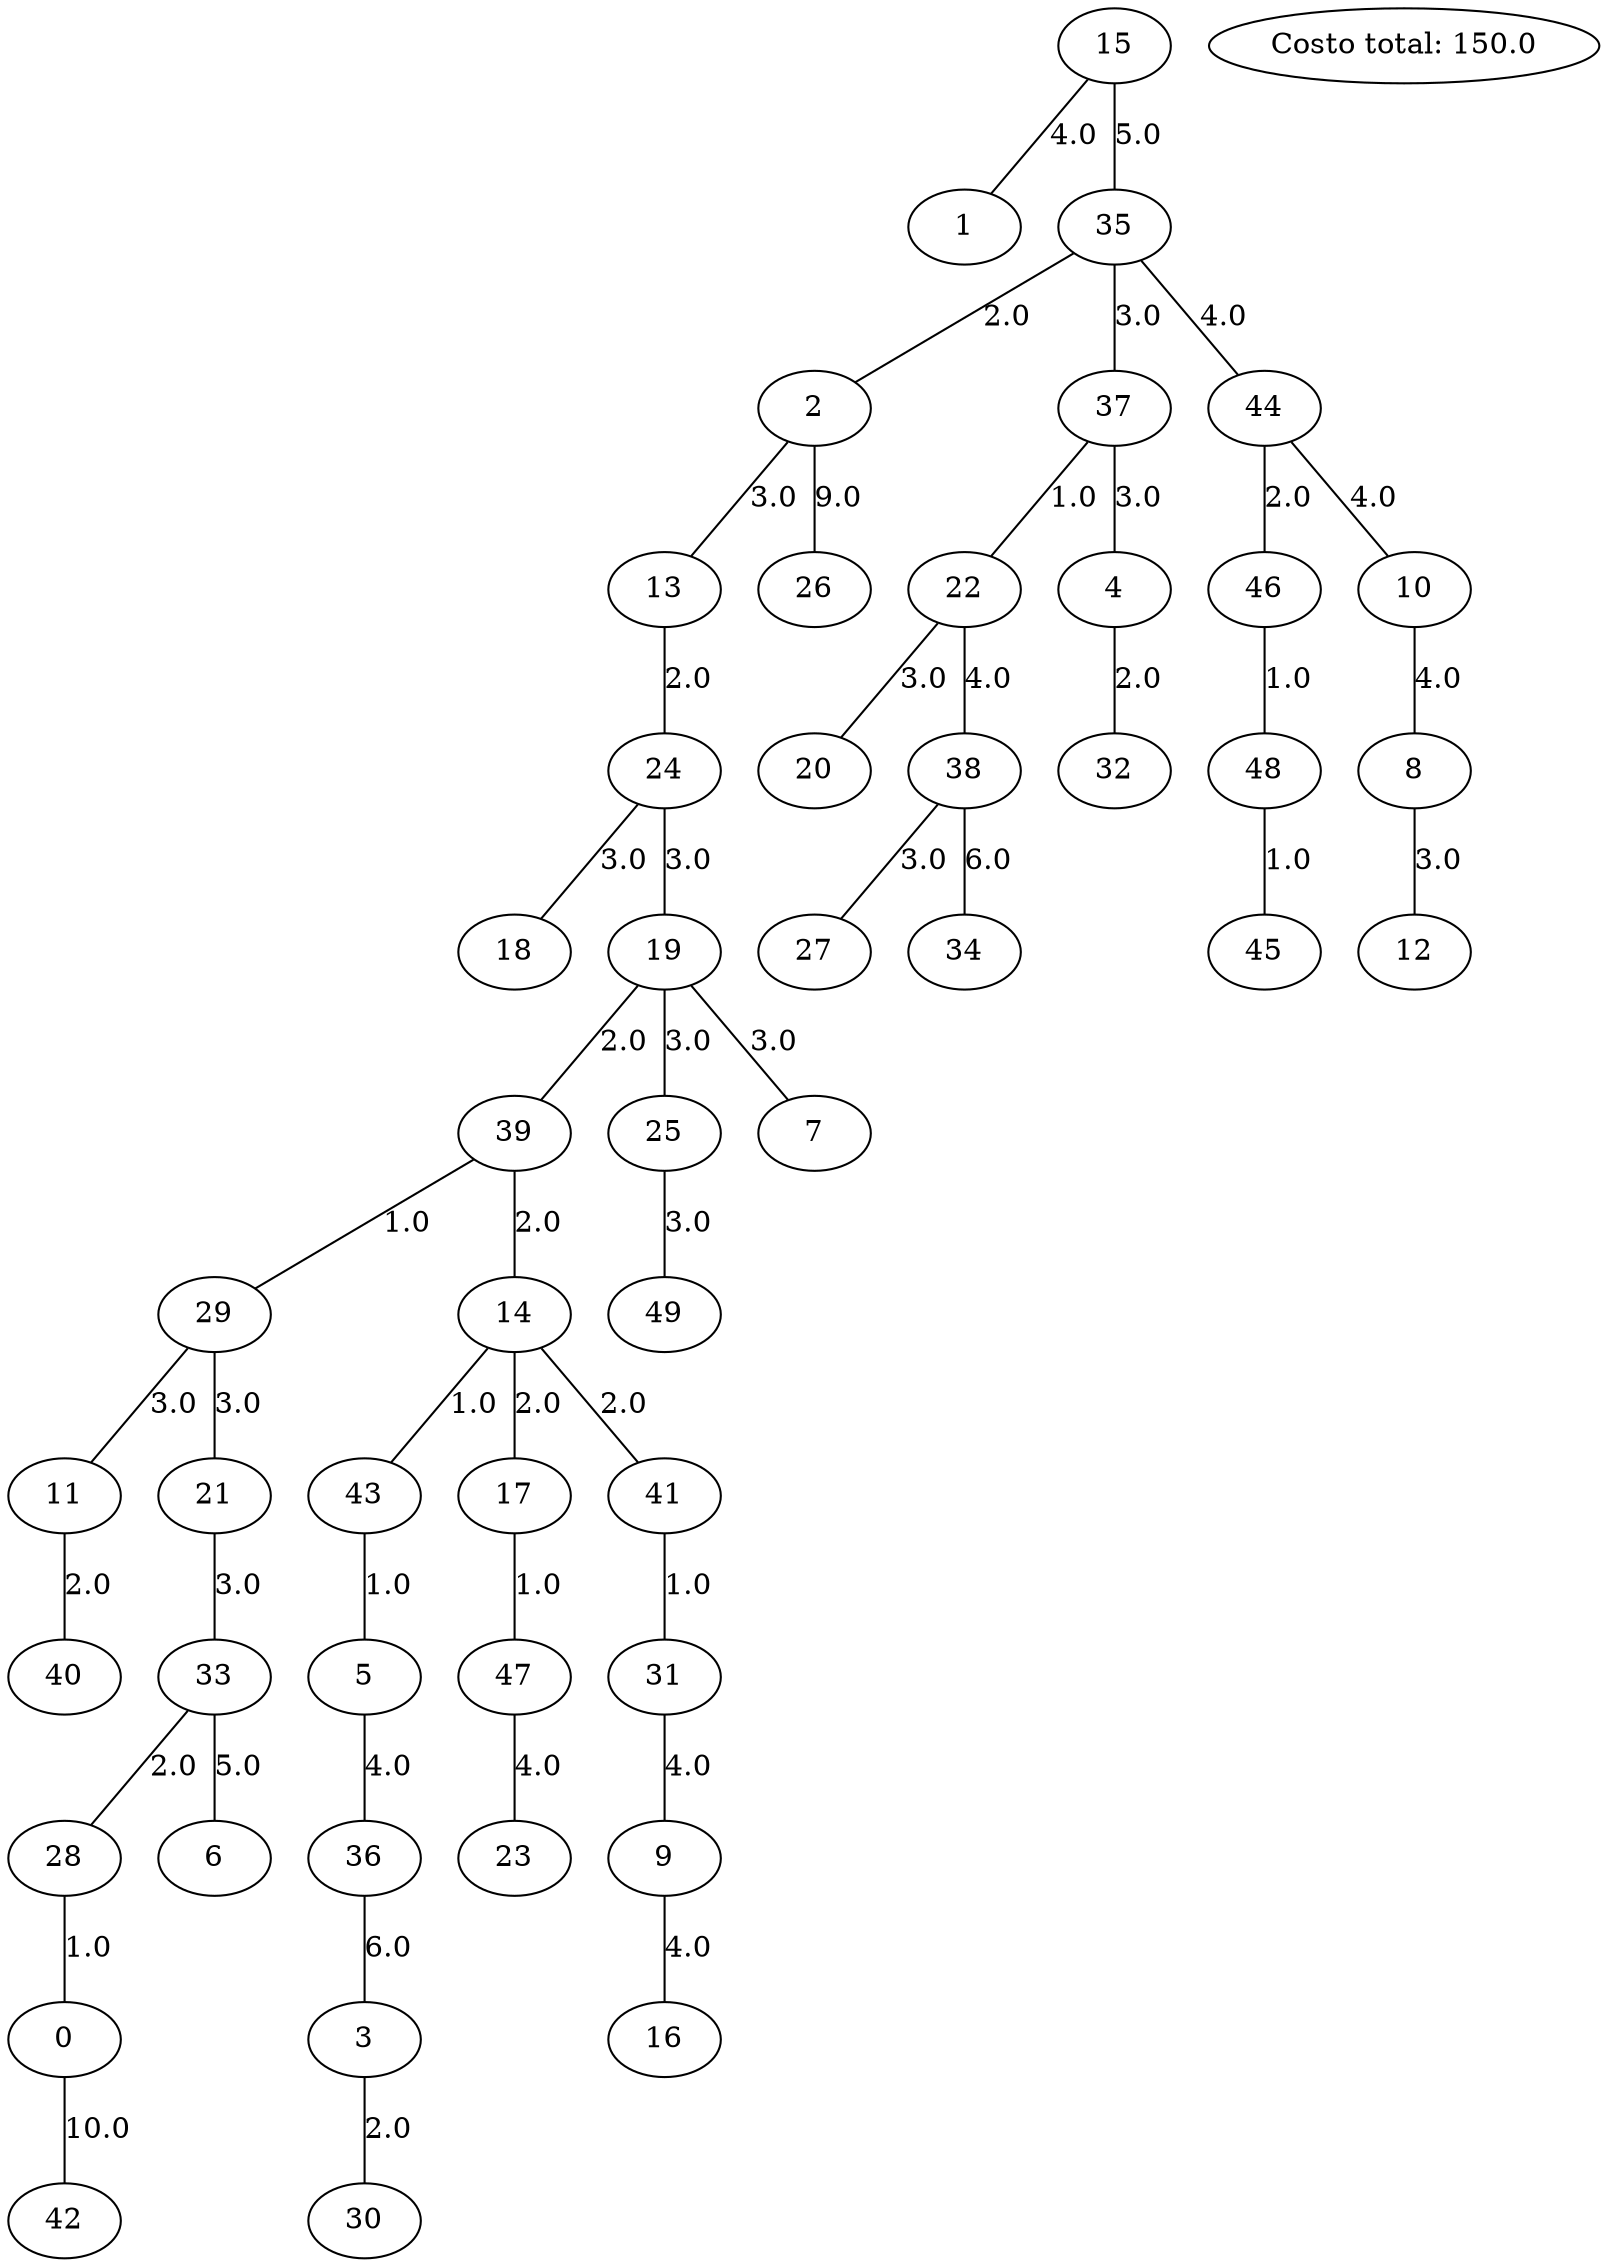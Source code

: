 strict graph {
15;
1;
Costo_Total [label="Costo total: 150.0"];
35;
2;
13;
24;
18;
19;
39;
29;
14;
43;
5;
17;
47;
41;
31;
25;
7;
49;
11;
40;
21;
33;
28;
0;
37;
22;
20;
4;
32;
38;
27;
9;
44;
46;
48;
45;
10;
8;
12;
23;
36;
16;
6;
3;
30;
34;
26;
42;
15 -- 1 [weight=4.0, label=4.0];
15 -- 35 [weight=5.0, label=5.0];
35 -- 2 [weight=2.0, label=2.0];
35 -- 37 [weight=3.0, label=3.0];
35 -- 44 [weight=4.0, label=4.0];
2 -- 13 [weight=3.0, label=3.0];
2 -- 26 [weight=9.0, label=9.0];
13 -- 24 [weight=2.0, label=2.0];
24 -- 18 [weight=3.0, label=3.0];
24 -- 19 [weight=3.0, label=3.0];
19 -- 39 [weight=2.0, label=2.0];
19 -- 25 [weight=3.0, label=3.0];
19 -- 7 [weight=3.0, label=3.0];
39 -- 29 [weight=1.0, label=1.0];
39 -- 14 [weight=2.0, label=2.0];
29 -- 11 [weight=3.0, label=3.0];
29 -- 21 [weight=3.0, label=3.0];
14 -- 43 [weight=1.0, label=1.0];
14 -- 17 [weight=2.0, label=2.0];
14 -- 41 [weight=2.0, label=2.0];
43 -- 5 [weight=1.0, label=1.0];
5 -- 36 [weight=4.0, label=4.0];
17 -- 47 [weight=1.0, label=1.0];
47 -- 23 [weight=4.0, label=4.0];
41 -- 31 [weight=1.0, label=1.0];
31 -- 9 [weight=4.0, label=4.0];
25 -- 49 [weight=3.0, label=3.0];
11 -- 40 [weight=2.0, label=2.0];
21 -- 33 [weight=3.0, label=3.0];
33 -- 28 [weight=2.0, label=2.0];
33 -- 6 [weight=5.0, label=5.0];
28 -- 0 [weight=1.0, label=1.0];
0 -- 42 [weight=10.0, label=10.0];
37 -- 22 [weight=1.0, label=1.0];
37 -- 4 [weight=3.0, label=3.0];
22 -- 20 [weight=3.0, label=3.0];
22 -- 38 [weight=4.0, label=4.0];
4 -- 32 [weight=2.0, label=2.0];
38 -- 27 [weight=3.0, label=3.0];
38 -- 34 [weight=6.0, label=6.0];
9 -- 16 [weight=4.0, label=4.0];
44 -- 46 [weight=2.0, label=2.0];
44 -- 10 [weight=4.0, label=4.0];
46 -- 48 [weight=1.0, label=1.0];
48 -- 45 [weight=1.0, label=1.0];
10 -- 8 [weight=4.0, label=4.0];
8 -- 12 [weight=3.0, label=3.0];
36 -- 3 [weight=6.0, label=6.0];
3 -- 30 [weight=2.0, label=2.0];
}
